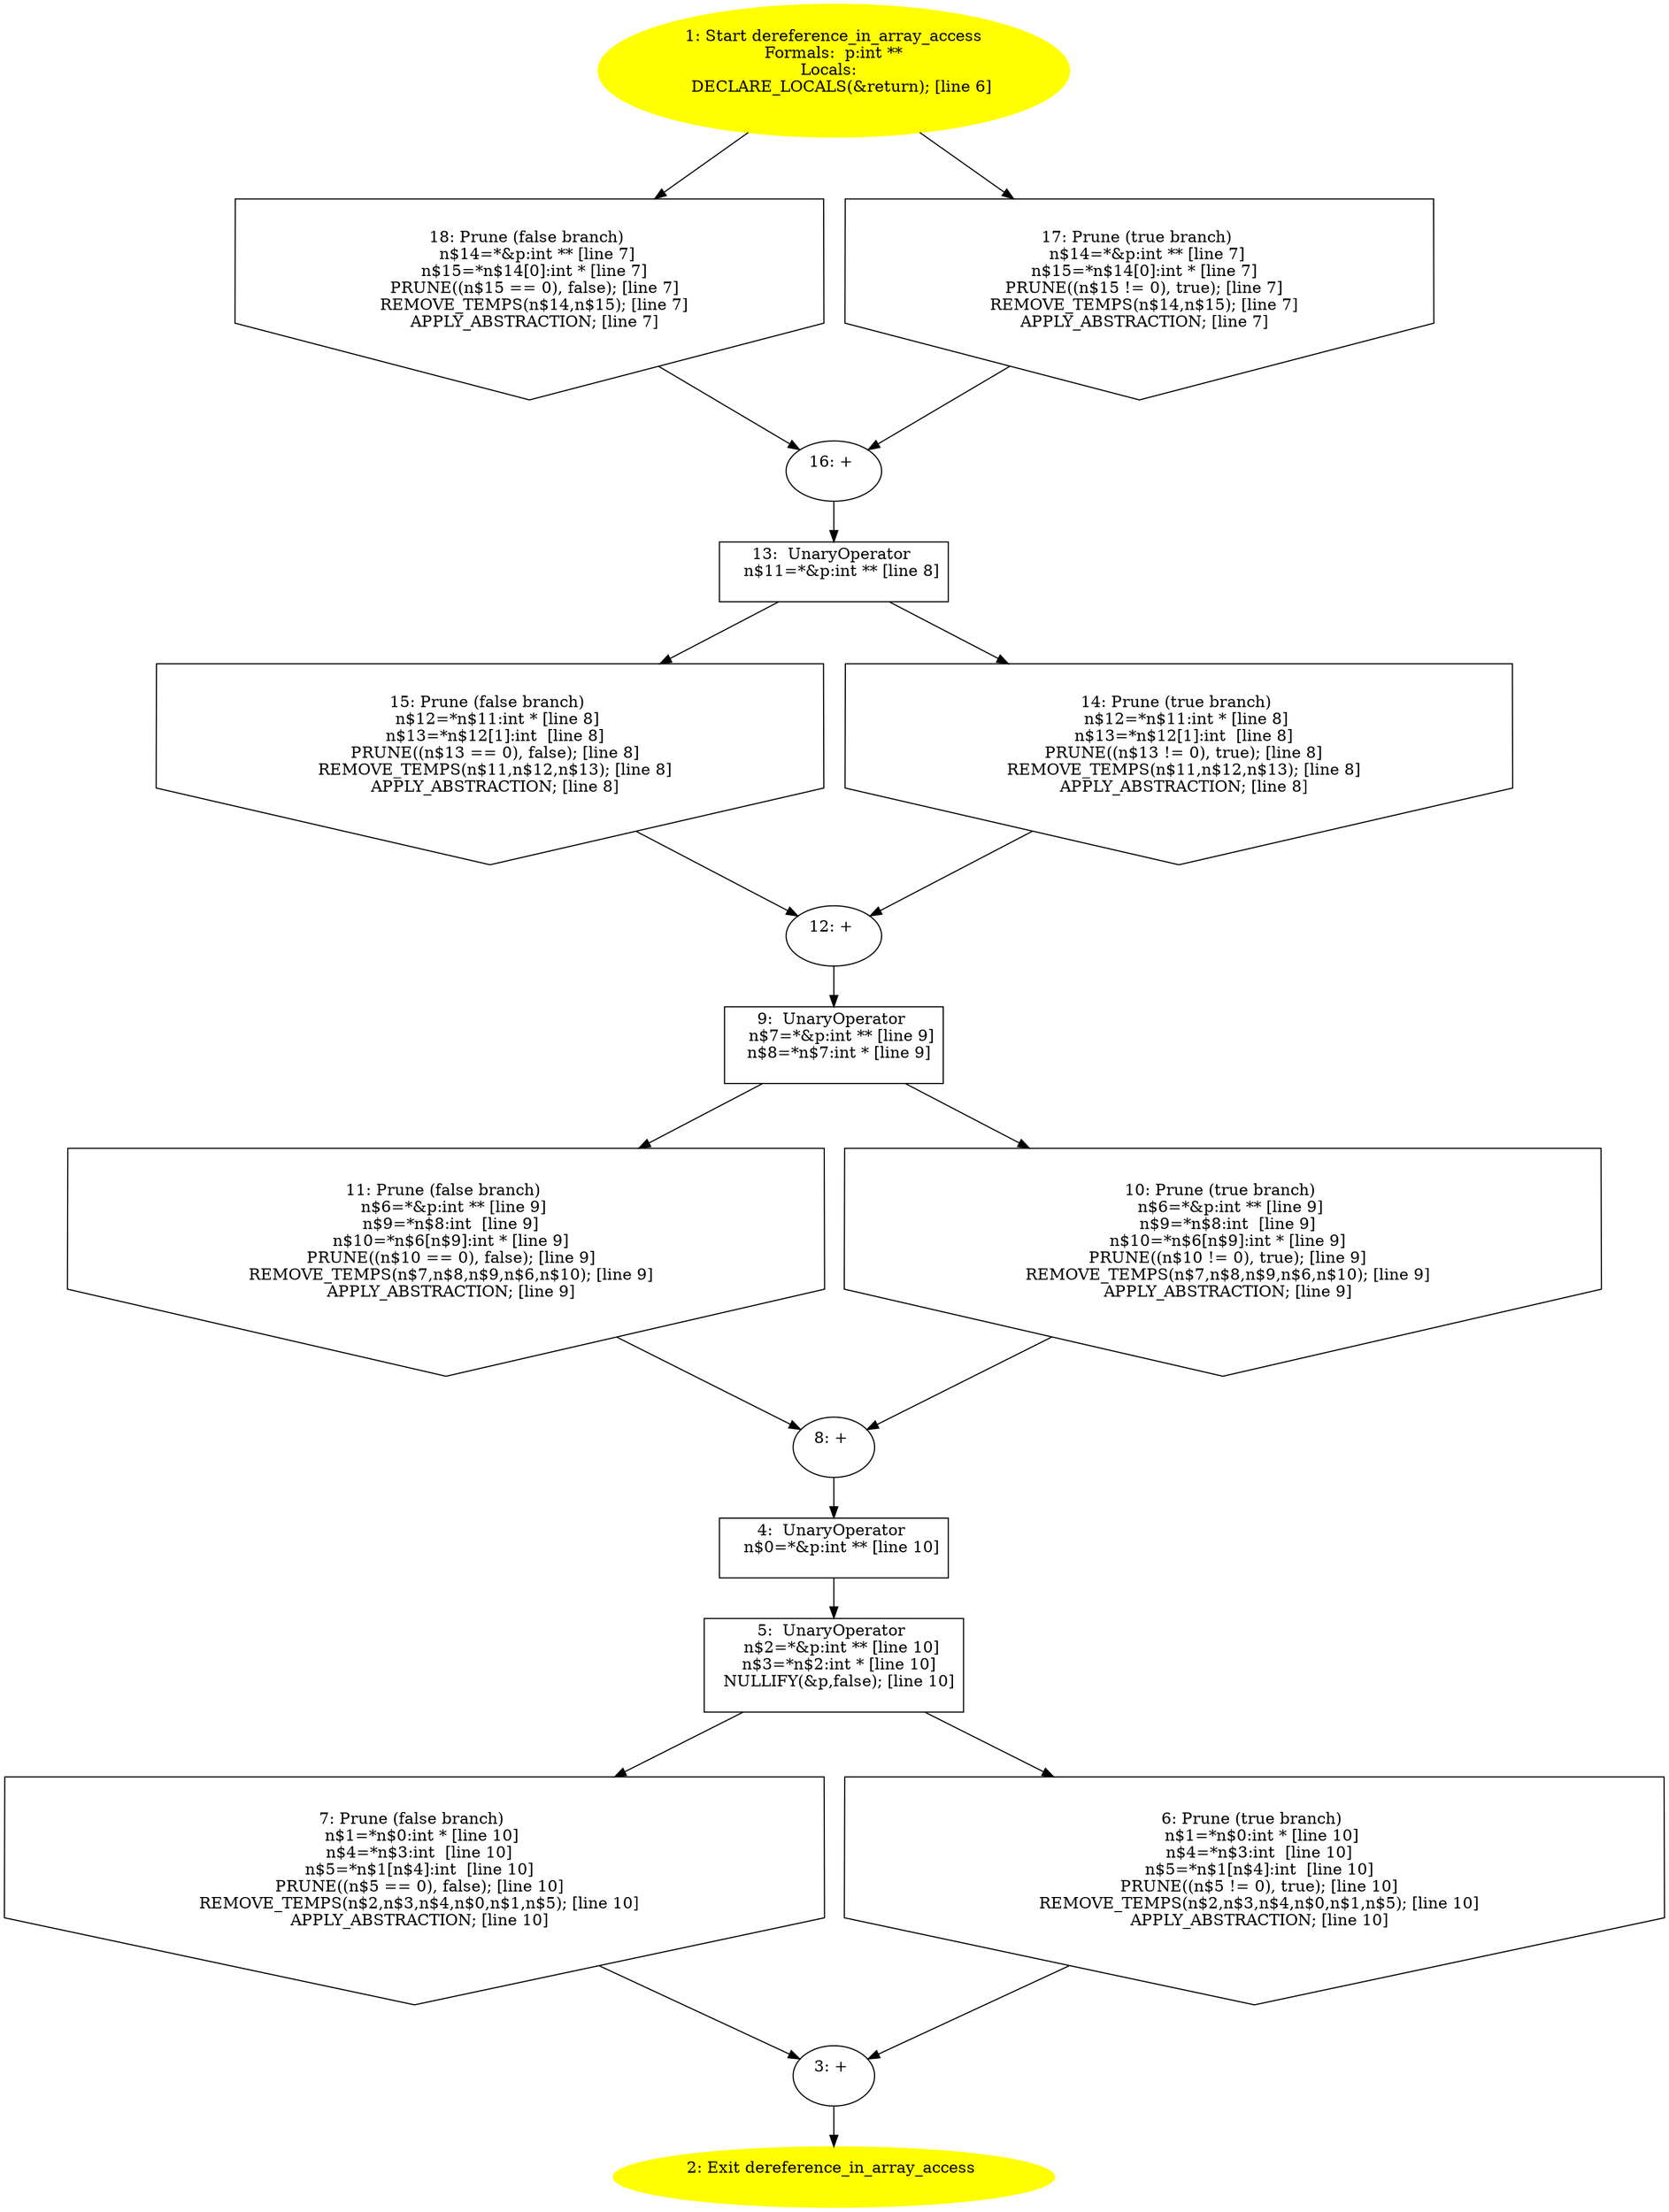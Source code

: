 digraph iCFG {
18 [label="18: Prune (false branch) \n   n$14=*&p:int ** [line 7]\n  n$15=*n$14[0]:int * [line 7]\n  PRUNE((n$15 == 0), false); [line 7]\n  REMOVE_TEMPS(n$14,n$15); [line 7]\n  APPLY_ABSTRACTION; [line 7]\n " shape="invhouse"]
	

	 18 -> 16 ;
17 [label="17: Prune (true branch) \n   n$14=*&p:int ** [line 7]\n  n$15=*n$14[0]:int * [line 7]\n  PRUNE((n$15 != 0), true); [line 7]\n  REMOVE_TEMPS(n$14,n$15); [line 7]\n  APPLY_ABSTRACTION; [line 7]\n " shape="invhouse"]
	

	 17 -> 16 ;
16 [label="16: + \n  " ]
	

	 16 -> 13 ;
15 [label="15: Prune (false branch) \n   n$12=*n$11:int * [line 8]\n  n$13=*n$12[1]:int  [line 8]\n  PRUNE((n$13 == 0), false); [line 8]\n  REMOVE_TEMPS(n$11,n$12,n$13); [line 8]\n  APPLY_ABSTRACTION; [line 8]\n " shape="invhouse"]
	

	 15 -> 12 ;
14 [label="14: Prune (true branch) \n   n$12=*n$11:int * [line 8]\n  n$13=*n$12[1]:int  [line 8]\n  PRUNE((n$13 != 0), true); [line 8]\n  REMOVE_TEMPS(n$11,n$12,n$13); [line 8]\n  APPLY_ABSTRACTION; [line 8]\n " shape="invhouse"]
	

	 14 -> 12 ;
13 [label="13:  UnaryOperator \n   n$11=*&p:int ** [line 8]\n " shape="box"]
	

	 13 -> 14 ;
	 13 -> 15 ;
12 [label="12: + \n  " ]
	

	 12 -> 9 ;
11 [label="11: Prune (false branch) \n   n$6=*&p:int ** [line 9]\n  n$9=*n$8:int  [line 9]\n  n$10=*n$6[n$9]:int * [line 9]\n  PRUNE((n$10 == 0), false); [line 9]\n  REMOVE_TEMPS(n$7,n$8,n$9,n$6,n$10); [line 9]\n  APPLY_ABSTRACTION; [line 9]\n " shape="invhouse"]
	

	 11 -> 8 ;
10 [label="10: Prune (true branch) \n   n$6=*&p:int ** [line 9]\n  n$9=*n$8:int  [line 9]\n  n$10=*n$6[n$9]:int * [line 9]\n  PRUNE((n$10 != 0), true); [line 9]\n  REMOVE_TEMPS(n$7,n$8,n$9,n$6,n$10); [line 9]\n  APPLY_ABSTRACTION; [line 9]\n " shape="invhouse"]
	

	 10 -> 8 ;
9 [label="9:  UnaryOperator \n   n$7=*&p:int ** [line 9]\n  n$8=*n$7:int * [line 9]\n " shape="box"]
	

	 9 -> 10 ;
	 9 -> 11 ;
8 [label="8: + \n  " ]
	

	 8 -> 4 ;
7 [label="7: Prune (false branch) \n   n$1=*n$0:int * [line 10]\n  n$4=*n$3:int  [line 10]\n  n$5=*n$1[n$4]:int  [line 10]\n  PRUNE((n$5 == 0), false); [line 10]\n  REMOVE_TEMPS(n$2,n$3,n$4,n$0,n$1,n$5); [line 10]\n  APPLY_ABSTRACTION; [line 10]\n " shape="invhouse"]
	

	 7 -> 3 ;
6 [label="6: Prune (true branch) \n   n$1=*n$0:int * [line 10]\n  n$4=*n$3:int  [line 10]\n  n$5=*n$1[n$4]:int  [line 10]\n  PRUNE((n$5 != 0), true); [line 10]\n  REMOVE_TEMPS(n$2,n$3,n$4,n$0,n$1,n$5); [line 10]\n  APPLY_ABSTRACTION; [line 10]\n " shape="invhouse"]
	

	 6 -> 3 ;
5 [label="5:  UnaryOperator \n   n$2=*&p:int ** [line 10]\n  n$3=*n$2:int * [line 10]\n  NULLIFY(&p,false); [line 10]\n " shape="box"]
	

	 5 -> 6 ;
	 5 -> 7 ;
4 [label="4:  UnaryOperator \n   n$0=*&p:int ** [line 10]\n " shape="box"]
	

	 4 -> 5 ;
3 [label="3: + \n  " ]
	

	 3 -> 2 ;
2 [label="2: Exit dereference_in_array_access \n  " color=yellow style=filled]
	

1 [label="1: Start dereference_in_array_access\nFormals:  p:int **\nLocals:  \n   DECLARE_LOCALS(&return); [line 6]\n " color=yellow style=filled]
	

	 1 -> 17 ;
	 1 -> 18 ;
}
